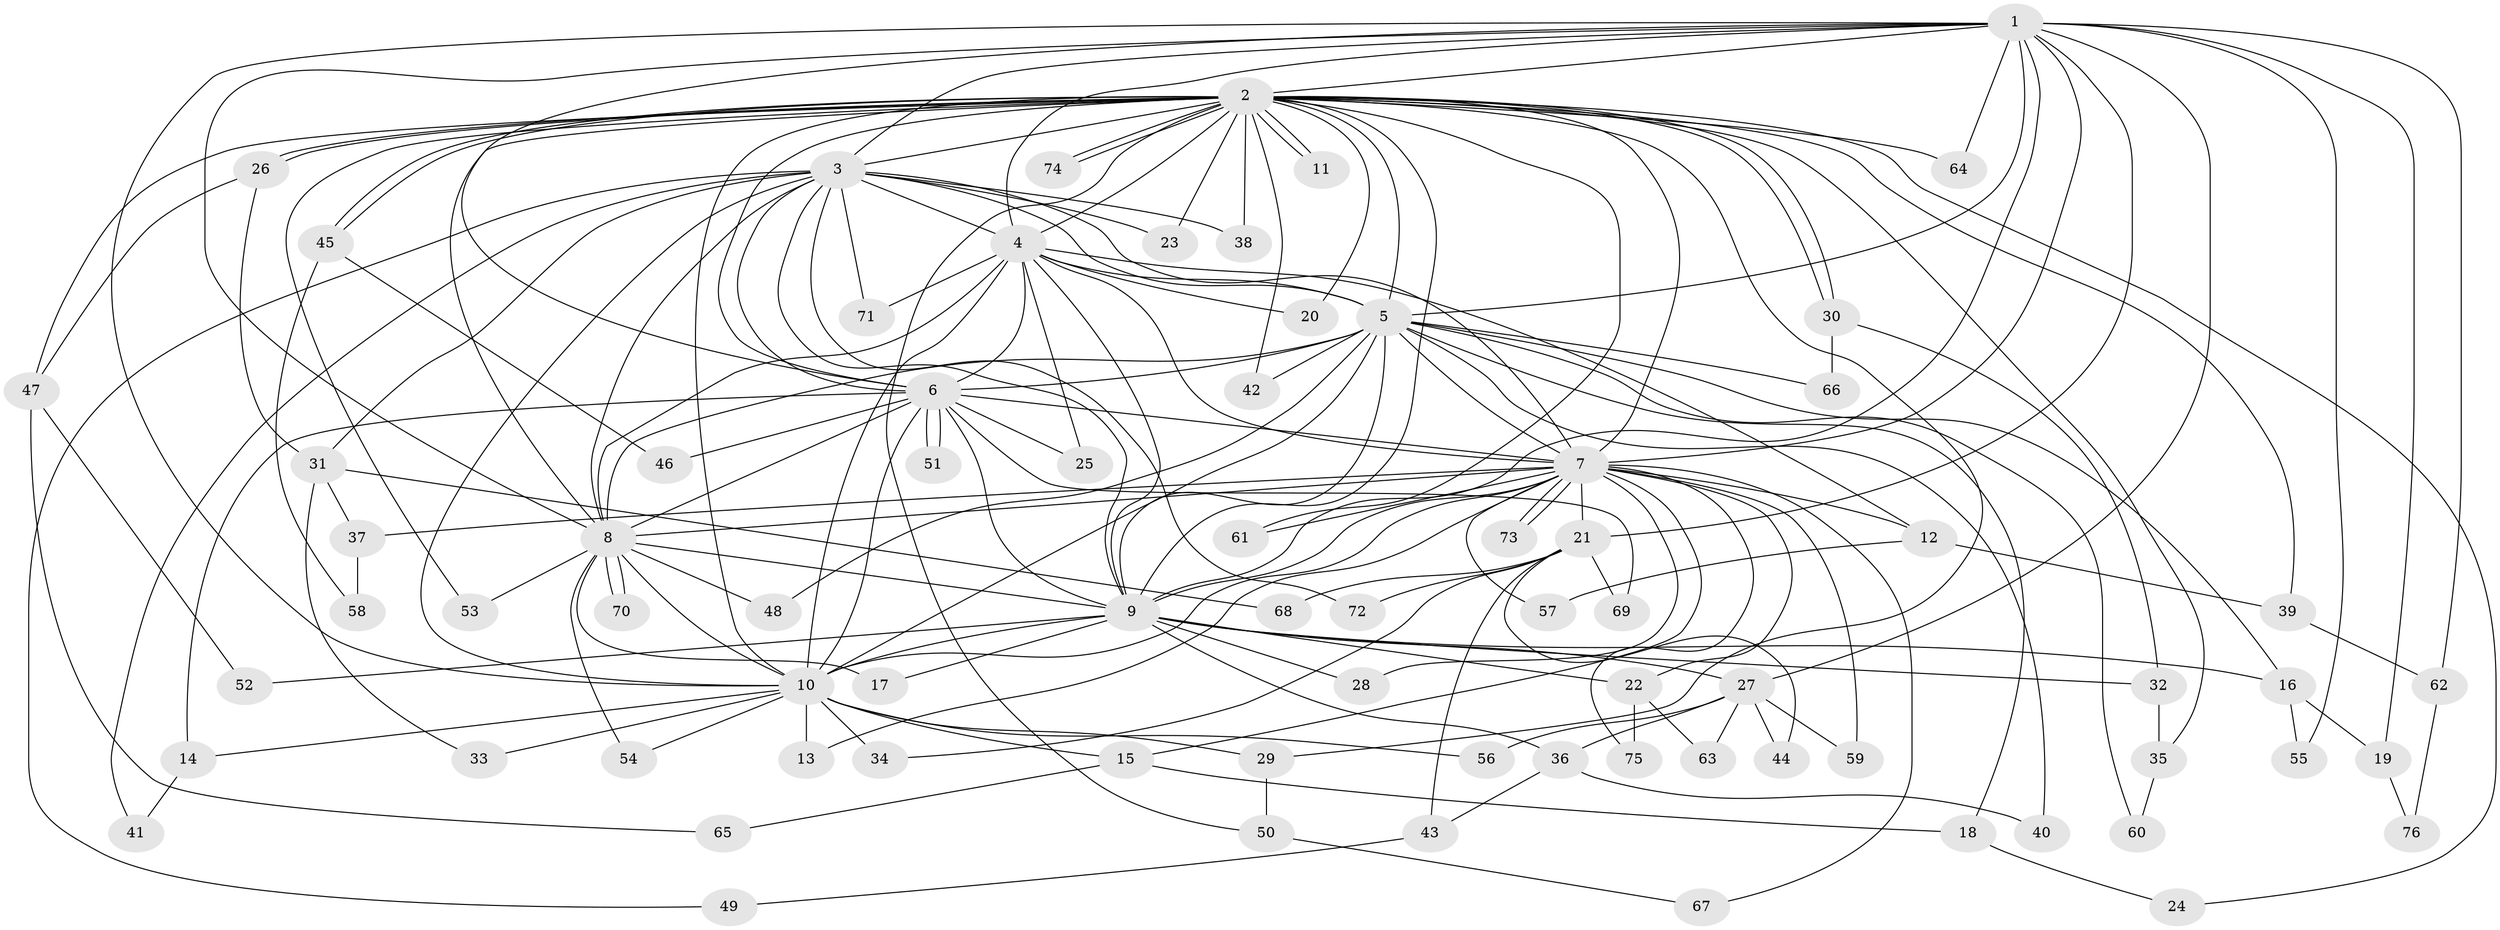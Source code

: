 // coarse degree distribution, {3: 0.13043478260869565, 10: 0.043478260869565216, 13: 0.08695652173913043, 5: 0.17391304347826086, 7: 0.043478260869565216, 2: 0.043478260869565216, 4: 0.08695652173913043, 9: 0.08695652173913043, 1: 0.21739130434782608, 17: 0.043478260869565216, 8: 0.043478260869565216}
// Generated by graph-tools (version 1.1) at 2025/36/03/04/25 23:36:33]
// undirected, 76 vertices, 177 edges
graph export_dot {
  node [color=gray90,style=filled];
  1;
  2;
  3;
  4;
  5;
  6;
  7;
  8;
  9;
  10;
  11;
  12;
  13;
  14;
  15;
  16;
  17;
  18;
  19;
  20;
  21;
  22;
  23;
  24;
  25;
  26;
  27;
  28;
  29;
  30;
  31;
  32;
  33;
  34;
  35;
  36;
  37;
  38;
  39;
  40;
  41;
  42;
  43;
  44;
  45;
  46;
  47;
  48;
  49;
  50;
  51;
  52;
  53;
  54;
  55;
  56;
  57;
  58;
  59;
  60;
  61;
  62;
  63;
  64;
  65;
  66;
  67;
  68;
  69;
  70;
  71;
  72;
  73;
  74;
  75;
  76;
  1 -- 2;
  1 -- 3;
  1 -- 4;
  1 -- 5;
  1 -- 6;
  1 -- 7;
  1 -- 8;
  1 -- 9;
  1 -- 10;
  1 -- 19;
  1 -- 21;
  1 -- 27;
  1 -- 55;
  1 -- 62;
  1 -- 64;
  2 -- 3;
  2 -- 4;
  2 -- 5;
  2 -- 6;
  2 -- 7;
  2 -- 8;
  2 -- 9;
  2 -- 10;
  2 -- 11;
  2 -- 11;
  2 -- 20;
  2 -- 23;
  2 -- 24;
  2 -- 26;
  2 -- 26;
  2 -- 29;
  2 -- 30;
  2 -- 30;
  2 -- 35;
  2 -- 38;
  2 -- 39;
  2 -- 42;
  2 -- 45;
  2 -- 45;
  2 -- 47;
  2 -- 50;
  2 -- 53;
  2 -- 61;
  2 -- 64;
  2 -- 74;
  2 -- 74;
  3 -- 4;
  3 -- 5;
  3 -- 6;
  3 -- 7;
  3 -- 8;
  3 -- 9;
  3 -- 10;
  3 -- 23;
  3 -- 31;
  3 -- 38;
  3 -- 41;
  3 -- 49;
  3 -- 71;
  3 -- 72;
  4 -- 5;
  4 -- 6;
  4 -- 7;
  4 -- 8;
  4 -- 9;
  4 -- 10;
  4 -- 12;
  4 -- 20;
  4 -- 25;
  4 -- 71;
  5 -- 6;
  5 -- 7;
  5 -- 8;
  5 -- 9;
  5 -- 10;
  5 -- 16;
  5 -- 18;
  5 -- 40;
  5 -- 42;
  5 -- 48;
  5 -- 60;
  5 -- 66;
  6 -- 7;
  6 -- 8;
  6 -- 9;
  6 -- 10;
  6 -- 14;
  6 -- 25;
  6 -- 46;
  6 -- 51;
  6 -- 51;
  6 -- 69;
  7 -- 8;
  7 -- 9;
  7 -- 10;
  7 -- 12;
  7 -- 13;
  7 -- 15;
  7 -- 21;
  7 -- 22;
  7 -- 28;
  7 -- 37;
  7 -- 57;
  7 -- 59;
  7 -- 61;
  7 -- 67;
  7 -- 73;
  7 -- 73;
  7 -- 75;
  8 -- 9;
  8 -- 10;
  8 -- 17;
  8 -- 48;
  8 -- 53;
  8 -- 54;
  8 -- 70;
  8 -- 70;
  9 -- 10;
  9 -- 16;
  9 -- 17;
  9 -- 22;
  9 -- 27;
  9 -- 28;
  9 -- 32;
  9 -- 36;
  9 -- 52;
  10 -- 13;
  10 -- 14;
  10 -- 15;
  10 -- 29;
  10 -- 33;
  10 -- 34;
  10 -- 54;
  10 -- 56;
  12 -- 39;
  12 -- 57;
  14 -- 41;
  15 -- 18;
  15 -- 65;
  16 -- 19;
  16 -- 55;
  18 -- 24;
  19 -- 76;
  21 -- 34;
  21 -- 43;
  21 -- 44;
  21 -- 68;
  21 -- 69;
  21 -- 72;
  22 -- 63;
  22 -- 75;
  26 -- 31;
  26 -- 47;
  27 -- 36;
  27 -- 44;
  27 -- 56;
  27 -- 59;
  27 -- 63;
  29 -- 50;
  30 -- 32;
  30 -- 66;
  31 -- 33;
  31 -- 37;
  31 -- 68;
  32 -- 35;
  35 -- 60;
  36 -- 40;
  36 -- 43;
  37 -- 58;
  39 -- 62;
  43 -- 49;
  45 -- 46;
  45 -- 58;
  47 -- 52;
  47 -- 65;
  50 -- 67;
  62 -- 76;
}
